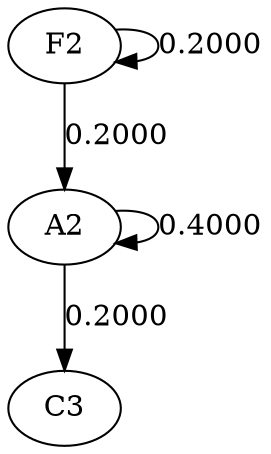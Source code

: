 strict graph {
	graph [bb="0,0,110.5,216"];
	node [label="\N"];
	edge [arrowtype=normal,
		dir=forward
	];
	A2	 [height="0.5",
		pos="27,108",
		width="0.75"];
	C3	 [height="0.5",
		pos="27,18",
		width="0.75"];
	A2 -- C3	 [label="0.2000",
		lp="46.25,63",
		pos="e,27,36.05 27,89.614 27,77.24 27,60.369 27,46.22"];
	A2;
	A2 -- A2	 [label="0.4000",
		lp="91.25,108",
		pos="e,51.532,99.879 51.532,116.12 62.508,116.89 72,114.19 72,108 72,103.84 67.715,101.26 61.574,100.24"];
	F2	 [height="0.5",
		pos="27,198",
		width="0.75"];
	F2 -- A2	 [label="0.2000",
		lp="46.25,153",
		pos="e,27,126.05 27,179.61 27,167.24 27,150.37 27,136.22"];
	F2 -- F2	 [label="0.2000",
		lp="91.25,198",
		pos="e,51.532,189.88 51.532,206.12 62.508,206.89 72,204.19 72,198 72,193.84 67.715,191.26 61.574,190.24"];
}
